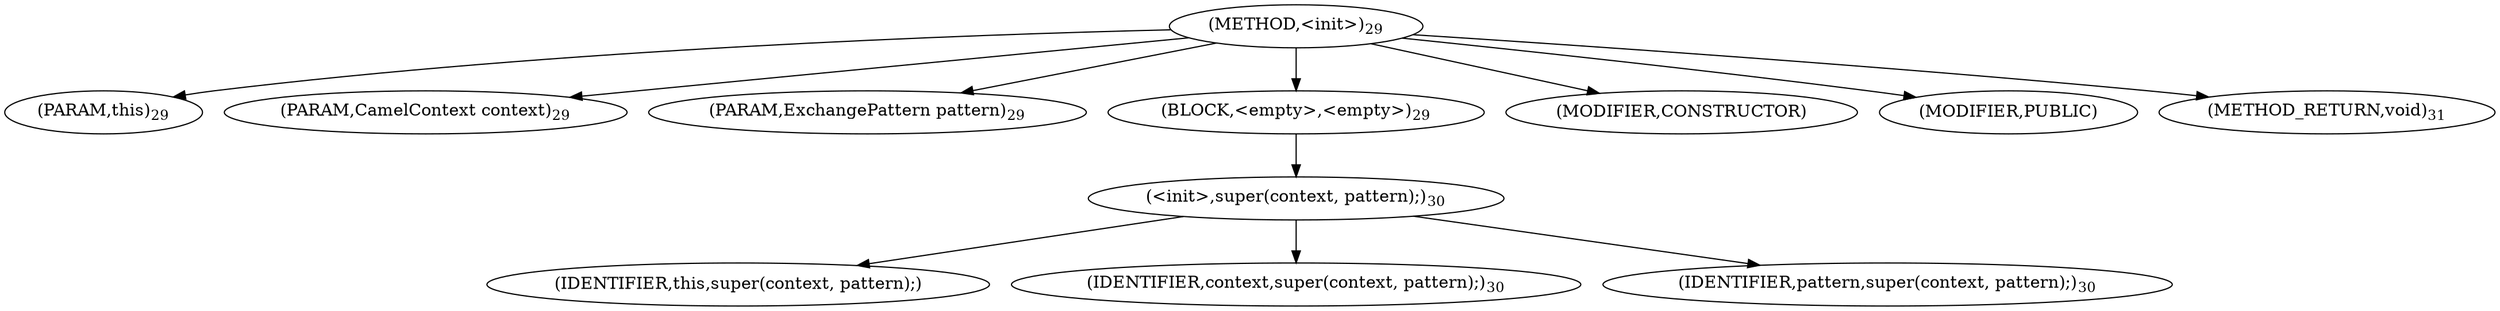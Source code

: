 digraph "&lt;init&gt;" {  
"17" [label = <(METHOD,&lt;init&gt;)<SUB>29</SUB>> ]
"4" [label = <(PARAM,this)<SUB>29</SUB>> ]
"18" [label = <(PARAM,CamelContext context)<SUB>29</SUB>> ]
"19" [label = <(PARAM,ExchangePattern pattern)<SUB>29</SUB>> ]
"20" [label = <(BLOCK,&lt;empty&gt;,&lt;empty&gt;)<SUB>29</SUB>> ]
"21" [label = <(&lt;init&gt;,super(context, pattern);)<SUB>30</SUB>> ]
"3" [label = <(IDENTIFIER,this,super(context, pattern);)> ]
"22" [label = <(IDENTIFIER,context,super(context, pattern);)<SUB>30</SUB>> ]
"23" [label = <(IDENTIFIER,pattern,super(context, pattern);)<SUB>30</SUB>> ]
"24" [label = <(MODIFIER,CONSTRUCTOR)> ]
"25" [label = <(MODIFIER,PUBLIC)> ]
"26" [label = <(METHOD_RETURN,void)<SUB>31</SUB>> ]
  "17" -> "4" 
  "17" -> "18" 
  "17" -> "19" 
  "17" -> "20" 
  "17" -> "24" 
  "17" -> "25" 
  "17" -> "26" 
  "20" -> "21" 
  "21" -> "3" 
  "21" -> "22" 
  "21" -> "23" 
}
